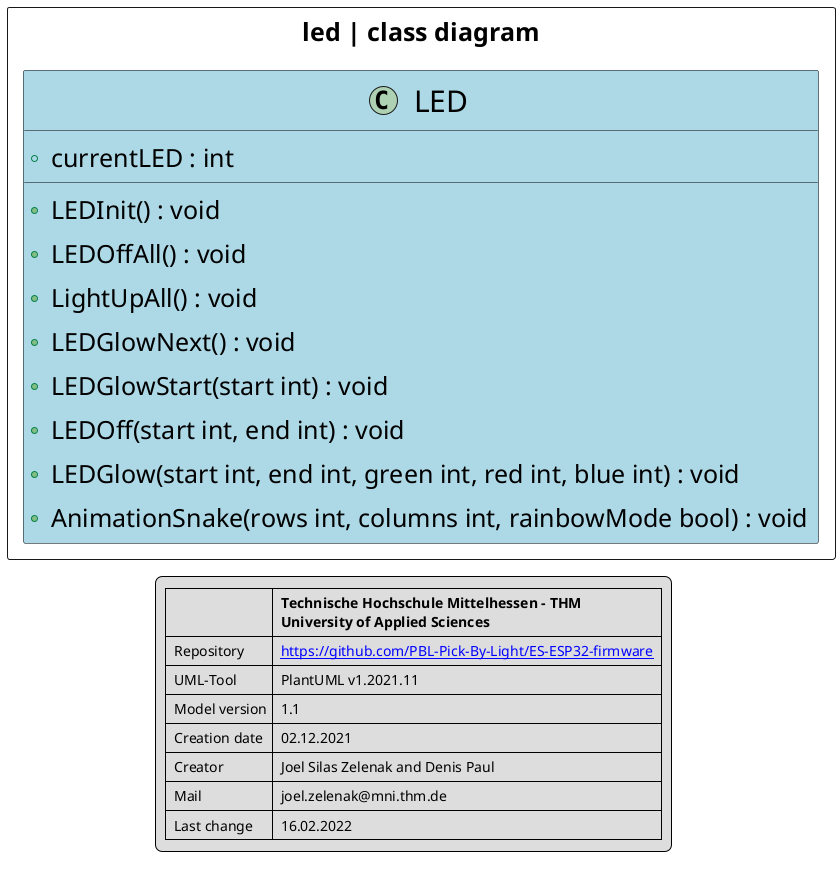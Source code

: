 @startuml
    skinparam linetype ortho
    skinparam defaultFontSize 25
    skinparam Nodesep 500
    skinparam ArrowThickness 3
    skinparam padding 5
    skinparam Nodesep 80

    skinparam class {
        FontSize 30
        BackgroundColor LightBlue
        BorderColor Black
        ArrowColor Black
    }
package "led | class diagram" <<Rectangle>> {
    class LED {
        + currentLED : int
        
        + LEDInit() : void
        + LEDOffAll() : void
        + LightUpAll() : void
        + LEDGlowNext() : void
        + LEDGlowStart(start int) : void
        + LEDOff(start int, end int) : void
        + LEDGlow(start int, end int, green int, red int, blue int) : void
        + AnimationSnake(rows int, columns int, rainbowMode bool) : void
    }
}

legend bottom
  | |= Technische Hochschule Mittelhessen – THM \n University of Applied Sciences |
  | Repository | [[https://github.com/PBL-Pick-By-Light/ES-ESP32-firmware]] |
  | UML-Tool| PlantUML v1.2021.11|
  | Model version| 1.1 |
  | Creation date| 02.12.2021 |
  | Creator| Joel Silas Zelenak and Denis Paul|
  | Mail| joel.zelenak@mni.thm.de |
  | Last change| 16.02.2022 |
end legend
@enduml